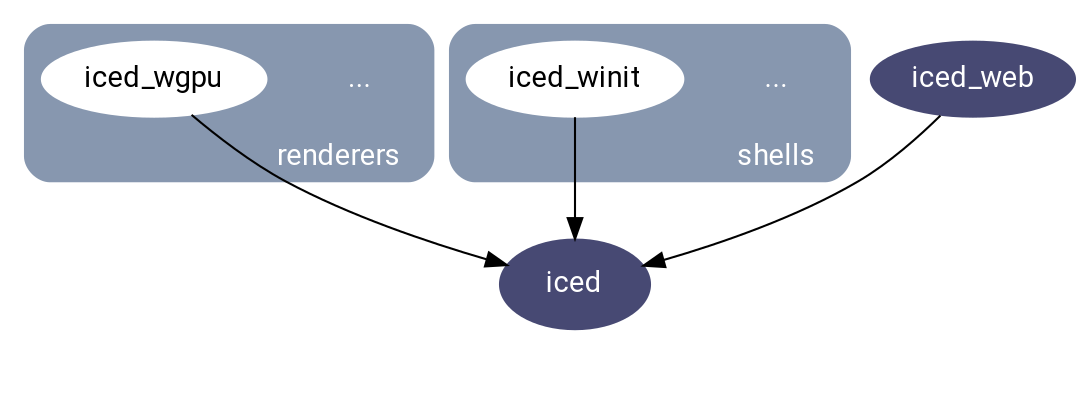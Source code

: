 digraph G {
  fontname = "Roboto";
  newrank=true;
  node[fontname = "Roboto", style=filled, fontcolor=white, color="#474973"];

  subgraph cluster_1 {
    label = "renderers  ";
    labelloc = "b";
    labeljust = "r";
    fontcolor = "#ffffff";
    color="#8797AF";
    bgcolor="#8797AF";
    style=rounded;
    node [fillcolor=white, color=white, fontcolor=black];

    etc_1 [label="...", style=empty, shape=none, fontcolor=white];
    iced_wgpu;
  }

  subgraph cluster_2 {
    label = "shells  ";
    labelloc = "b";
    labeljust = "r";
    fontcolor = "#ffffff";
    color="#8797AF";
    bgcolor="#8797AF";
    style=rounded;
    node [fillcolor=white, color=white, fontcolor=black];

    etc_2 [label="...", style=empty, shape=none, fontcolor=white];
    iced_winit;
  }

  subgraph cluster_3 {
    style=invis;
    margin=20;
    iced;
  }

  { rank = same; iced_wgpu iced_winit etc_1 etc_2 }

  iced_winit -> iced;
  iced_wgpu -> iced;
  iced_web -> iced;

  iced [width=1, height=0.6, style="filled", fontcolor=white, color="#474973"];
}

